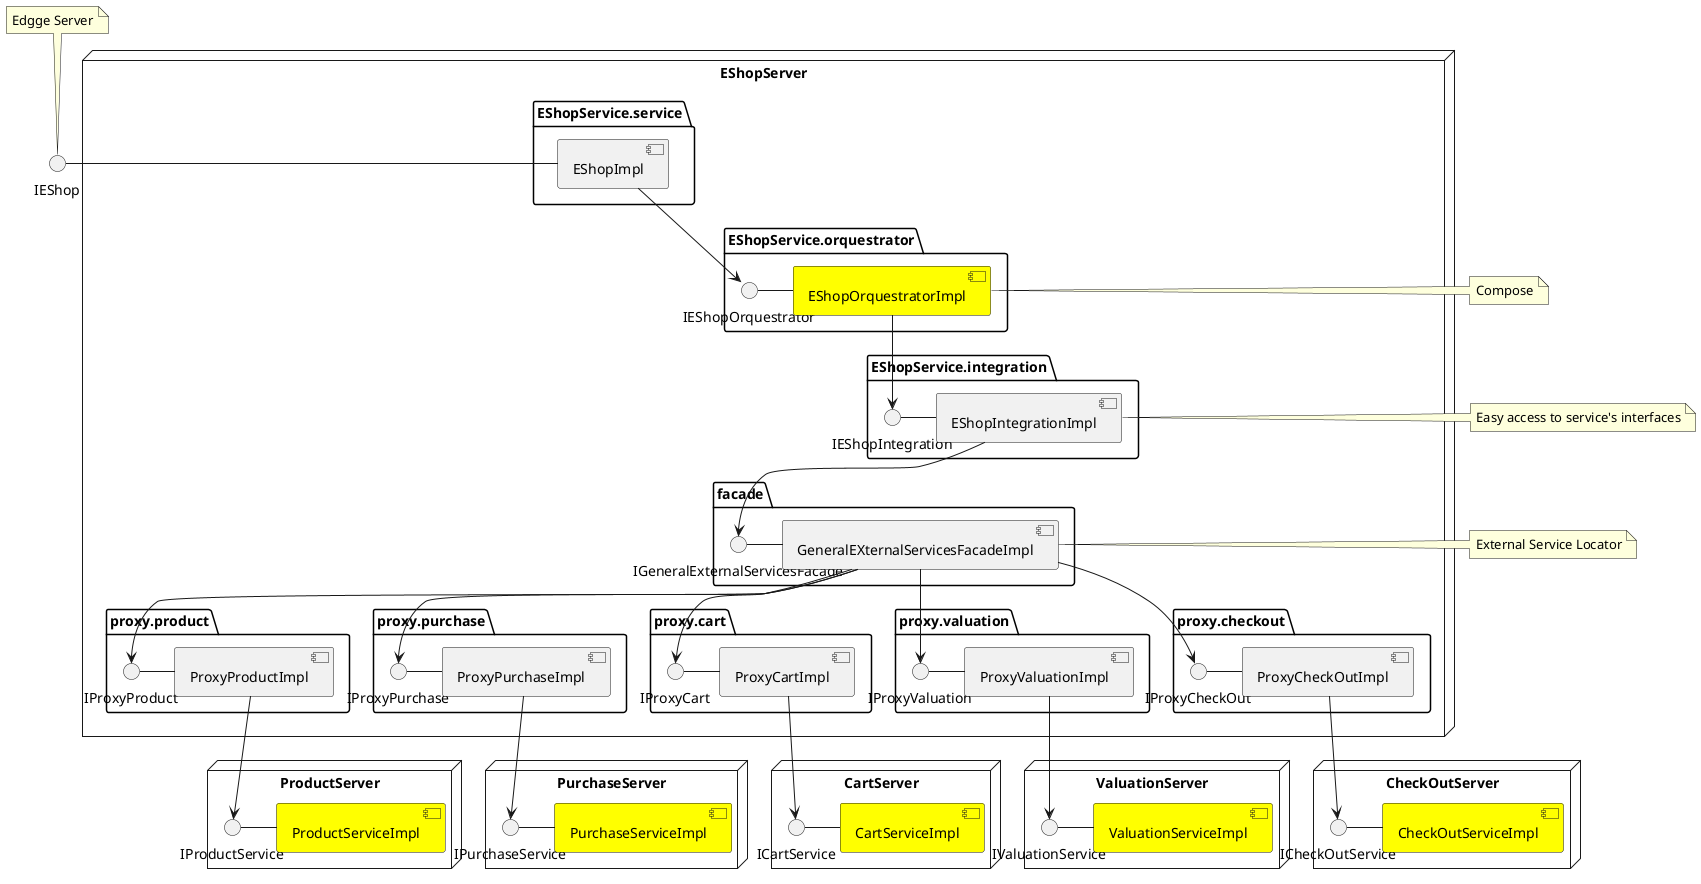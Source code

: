 @startuml

() IEShop

note top of IEShop : Edgge Server
node "EShopServer" {

    package "EShopService.service" {

        IEShop - [EShopImpl]

    }

    package "EShopService.orquestrator" {
        () IEShopOrquestrator as IO
        [EShopOrquestratorImpl] #Yellow
        IO - [EShopOrquestratorImpl]
            [EShopImpl] --> IO
    }

    package "EShopService.integration" {
        () IEShopIntegration as Int
        Int - [EShopIntegrationImpl]
        [EShopOrquestratorImpl] --> Int

    }
    
    package "facade" {
    	() IGeneralExternalServicesFacade as IGESF
        IGESF - [GeneralEXternalServicesFacadeImpl]
        [EShopIntegrationImpl] --> IGESF

    }
    
    package "proxy.product" { 
    	() IProxyProduct as IPProd
        IPProd - [ProxyProductImpl]
        [GeneralEXternalServicesFacadeImpl] --> IPProd    
    }
    
    package "proxy.purchase" {     
        () IProxyPurchase as IPPur
        IPPur - [ProxyPurchaseImpl]
        [GeneralEXternalServicesFacadeImpl] --> IPPur       
    }
    
    package "proxy.cart" {
        () IProxyCart as IPCart
        IPCart - [ProxyCartImpl]
        [GeneralEXternalServicesFacadeImpl] --> IPCart       
    }
    
    package "proxy.valuation" {  
        () IProxyValuation as IPVal
        IPVal - [ProxyValuationImpl]
        [GeneralEXternalServicesFacadeImpl] --> IPVal       
    }

    package "proxy.checkout" {  
        () IProxyCheckOut as IPCO
        IPCO - [ProxyCheckOutImpl]
        [GeneralEXternalServicesFacadeImpl] --> IPCO       
    }

}

note right of EShopOrquestratorImpl : Compose

note right of EShopIntegrationImpl : Easy access to service's interfaces


note right of GeneralEXternalServicesFacadeImpl : External Service Locator

node "ProductServer" {
	() IProductService as IPS
    [ProductServiceImpl] #Yellow
    IPS - [ProductServiceImpl]   
    [ProxyProductImpl] --> IPS

}

node "PurchaseServer" {
	() IPurchaseService as IPur
    [PurchaseServiceImpl] #Yellow
    IPur - [PurchaseServiceImpl]
    [ProxyPurchaseImpl] --> IPur

}

node "CartServer" {
	() ICartService as ICart
    [CartServiceImpl] #Yellow
    ICart - [CartServiceImpl]
        [ProxyCartImpl] --> ICart

}

node "ValuationServer" {
	() IValuationService as IVal
    [ValuationServiceImpl] #Yellow
    IVal - [ValuationServiceImpl]
        [ProxyValuationImpl] --> IVal
}

node "CheckOutServer" {
	() ICheckOutService as ICheckOut
    [CheckOutServiceImpl] #Yellow
    ICheckOut - [CheckOutServiceImpl]
        [ProxyCheckOutImpl] --> ICheckOut

}








@enduml